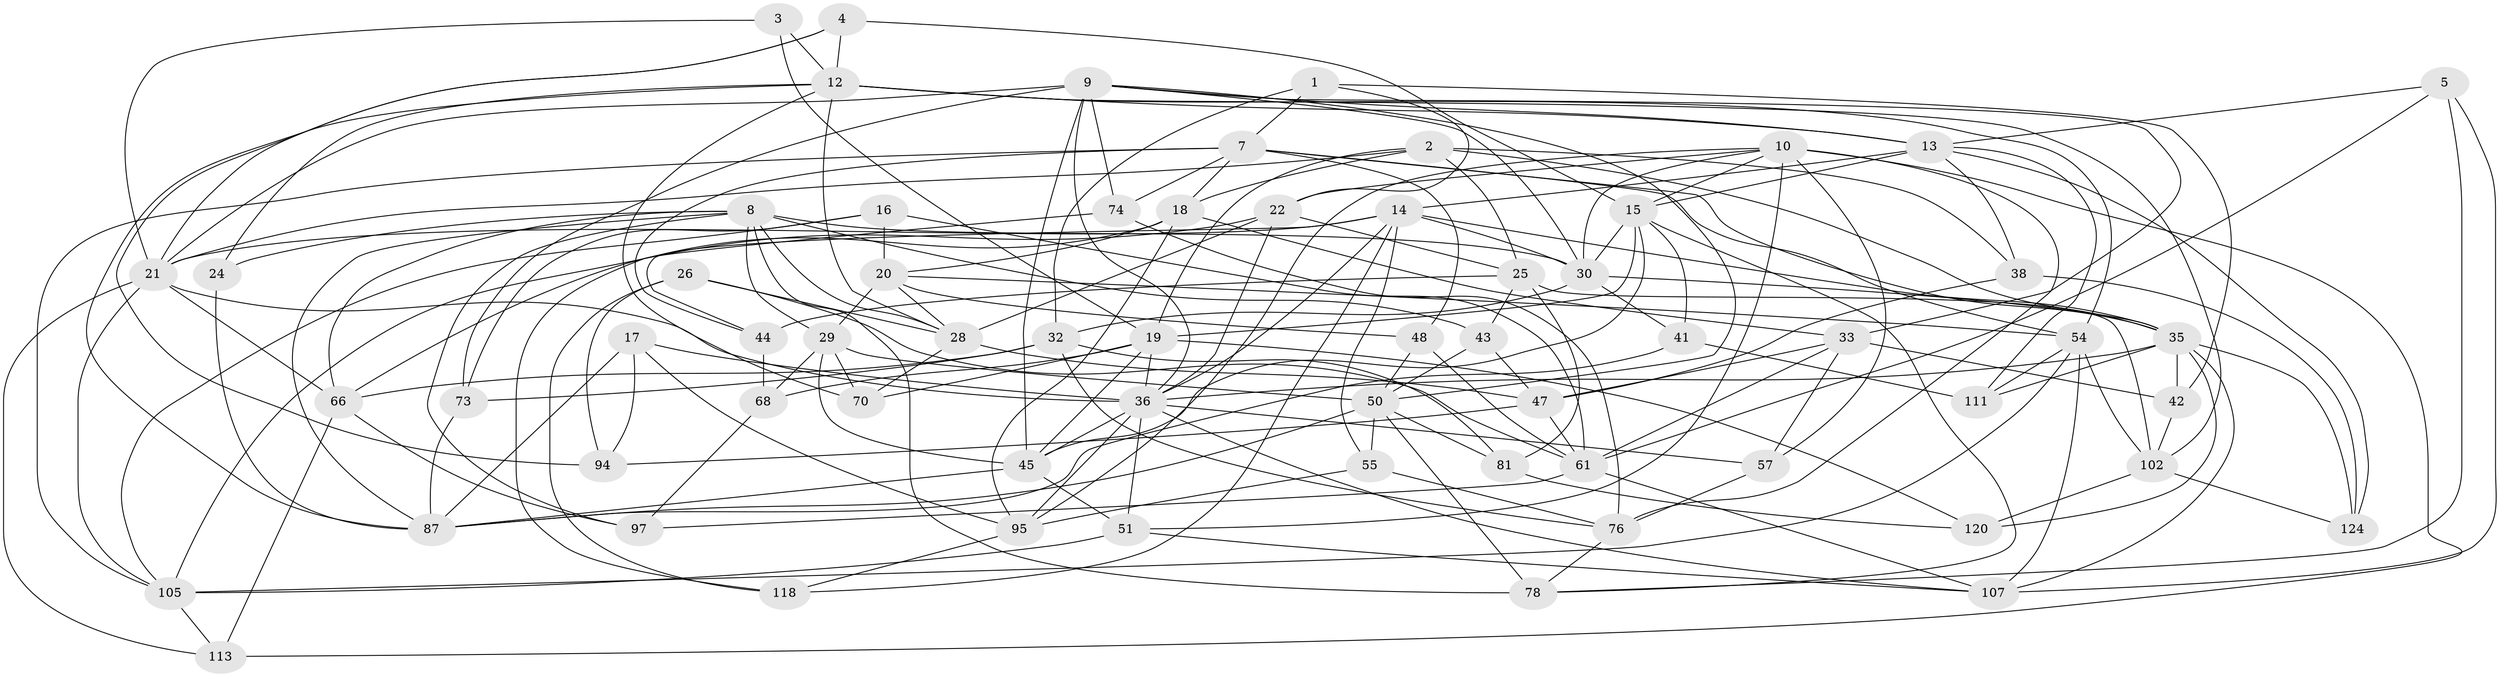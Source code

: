 // original degree distribution, {4: 1.0}
// Generated by graph-tools (version 1.1) at 2025/16/03/09/25 04:16:40]
// undirected, 64 vertices, 185 edges
graph export_dot {
graph [start="1"]
  node [color=gray90,style=filled];
  1;
  2 [super="+6"];
  3;
  4;
  5;
  7 [super="+37+60"];
  8 [super="+100+23+49"];
  9 [super="+58+71+11"];
  10 [super="+59"];
  12 [super="+27+79"];
  13 [super="+53"];
  14 [super="+99+40"];
  15 [super="+46+108"];
  16;
  17;
  18 [super="+106"];
  19 [super="+96"];
  20 [super="+93"];
  21 [super="+34+31+101"];
  22 [super="+125"];
  24;
  25 [super="+62"];
  26;
  28 [super="+80+39"];
  29 [super="+86"];
  30 [super="+77+91"];
  32 [super="+84"];
  33 [super="+115"];
  35 [super="+52+64"];
  36 [super="+63+65"];
  38;
  41;
  42;
  43;
  44;
  45 [super="+67"];
  47 [super="+56"];
  48;
  50 [super="+72+109"];
  51 [super="+69"];
  54 [super="+92+83"];
  55;
  57;
  61 [super="+117"];
  66 [super="+128"];
  68;
  70;
  73;
  74;
  76 [super="+88"];
  78 [super="+123"];
  81;
  87 [super="+89"];
  94;
  95 [super="+119"];
  97;
  102 [super="+104"];
  105 [super="+126+114"];
  107 [super="+116"];
  111;
  113;
  118;
  120;
  124;
  1 -- 7;
  1 -- 42;
  1 -- 22;
  1 -- 32;
  2 -- 25;
  2 -- 19;
  2 -- 18;
  2 -- 21;
  2 -- 38;
  2 -- 35;
  3 -- 21;
  3 -- 12 [weight=2];
  3 -- 19;
  4 -- 94;
  4 -- 21;
  4 -- 12;
  4 -- 15;
  5 -- 13;
  5 -- 61;
  5 -- 107;
  5 -- 78;
  7 -- 48;
  7 -- 74;
  7 -- 105;
  7 -- 35;
  7 -- 18;
  7 -- 44;
  7 -- 54;
  8 -- 97;
  8 -- 30;
  8 -- 24;
  8 -- 43;
  8 -- 78 [weight=2];
  8 -- 87;
  8 -- 66;
  8 -- 29;
  8 -- 28;
  9 -- 30;
  9 -- 74;
  9 -- 21 [weight=2];
  9 -- 36;
  9 -- 50;
  9 -- 73;
  9 -- 33;
  9 -- 45;
  9 -- 13;
  10 -- 15;
  10 -- 22;
  10 -- 95;
  10 -- 113;
  10 -- 51;
  10 -- 57;
  10 -- 76;
  10 -- 30;
  12 -- 87;
  12 -- 54;
  12 -- 70;
  12 -- 28 [weight=2];
  12 -- 102;
  12 -- 24 [weight=2];
  12 -- 13;
  13 -- 111;
  13 -- 38;
  13 -- 124;
  13 -- 14;
  13 -- 15;
  14 -- 44;
  14 -- 30;
  14 -- 55;
  14 -- 118;
  14 -- 36;
  14 -- 21;
  14 -- 35;
  15 -- 45;
  15 -- 41;
  15 -- 30;
  15 -- 19;
  15 -- 78;
  16 -- 20;
  16 -- 73;
  16 -- 105;
  16 -- 61;
  17 -- 94;
  17 -- 95;
  17 -- 87;
  17 -- 36;
  18 -- 20;
  18 -- 33;
  18 -- 66;
  18 -- 95;
  19 -- 70;
  19 -- 120;
  19 -- 68;
  19 -- 45;
  19 -- 36;
  20 -- 48;
  20 -- 28;
  20 -- 29;
  20 -- 54;
  21 -- 66;
  21 -- 113;
  21 -- 36;
  21 -- 105;
  22 -- 25;
  22 -- 28;
  22 -- 105;
  22 -- 36;
  24 -- 87;
  25 -- 44;
  25 -- 81;
  25 -- 43;
  25 -- 102;
  26 -- 118;
  26 -- 94;
  26 -- 61;
  26 -- 28;
  28 -- 70;
  28 -- 47;
  29 -- 68;
  29 -- 70;
  29 -- 50;
  29 -- 45;
  30 -- 32;
  30 -- 41;
  30 -- 35;
  32 -- 81;
  32 -- 73;
  32 -- 66;
  32 -- 76;
  33 -- 57;
  33 -- 42;
  33 -- 61;
  33 -- 47;
  35 -- 120;
  35 -- 107;
  35 -- 42;
  35 -- 111;
  35 -- 36;
  35 -- 124;
  36 -- 45;
  36 -- 107;
  36 -- 51;
  36 -- 57;
  36 -- 95;
  38 -- 47;
  38 -- 124;
  41 -- 111;
  41 -- 87;
  42 -- 102;
  43 -- 47;
  43 -- 50;
  44 -- 68;
  45 -- 51 [weight=2];
  45 -- 87;
  47 -- 94;
  47 -- 61;
  48 -- 50;
  48 -- 61;
  50 -- 87;
  50 -- 81;
  50 -- 55;
  50 -- 78;
  51 -- 107;
  51 -- 105;
  54 -- 105 [weight=2];
  54 -- 111;
  54 -- 102;
  54 -- 107;
  55 -- 95;
  55 -- 76;
  57 -- 76;
  61 -- 107;
  61 -- 97;
  66 -- 113;
  66 -- 97;
  68 -- 97;
  73 -- 87;
  74 -- 118;
  74 -- 76;
  76 -- 78;
  81 -- 120;
  95 -- 118;
  102 -- 124;
  102 -- 120;
  105 -- 113;
}
